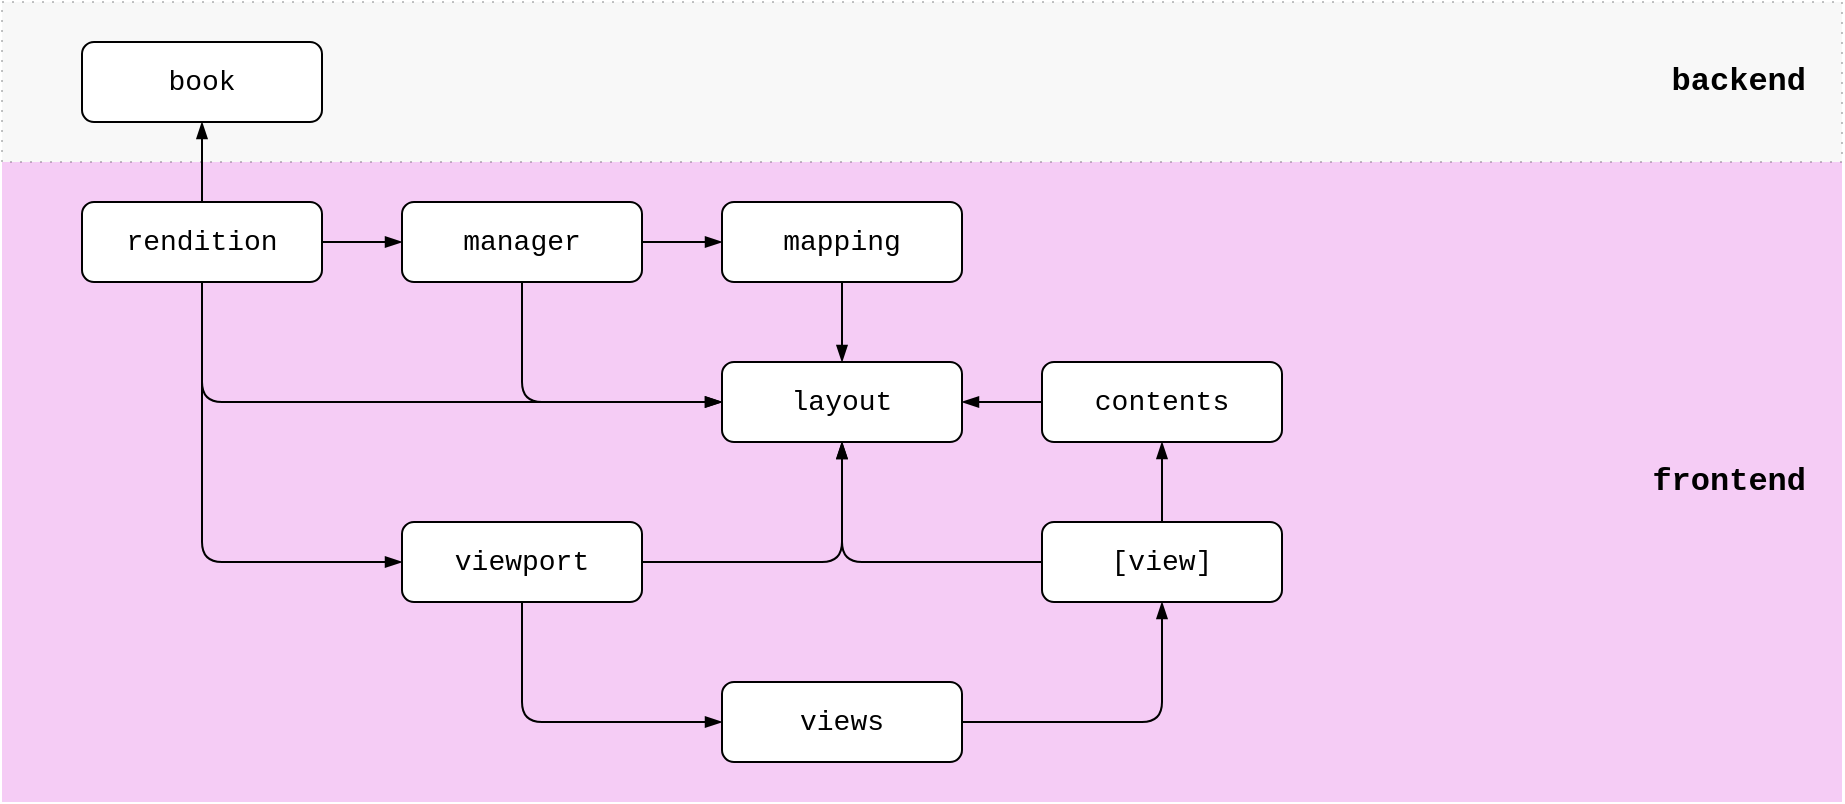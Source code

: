 <mxfile>
    <diagram id="NaQvc3_Vk8Xr-uYyhnr4" name="Page-1">
        <mxGraphModel dx="1372" dy="705" grid="1" gridSize="10" guides="1" tooltips="1" connect="1" arrows="1" fold="1" page="1" pageScale="1" pageWidth="1000" pageHeight="700" math="0" shadow="0">
            <root>
                <mxCell id="0"/>
                <mxCell id="1" parent="0"/>
                <mxCell id="27" value="backend" style="rounded=0;whiteSpace=wrap;html=1;fontFamily=Liberation Mono;fontSize=16;align=right;spacingRight=16;strokeColor=#36393d;fontStyle=1;dashed=1;dashPattern=1 4;fillColor=#E6E6E6;opacity=30;" parent="1" vertex="1">
                    <mxGeometry y="20" width="920" height="80" as="geometry"/>
                </mxCell>
                <mxCell id="26" value="frontend" style="rounded=0;whiteSpace=wrap;html=1;fontFamily=Liberation Mono;fontSize=16;strokeColor=none;align=right;spacingRight=16;fontStyle=1;dashed=1;dashPattern=1 4;fillColor=#CC00CC;opacity=20;" parent="1" vertex="1">
                    <mxGeometry y="100" width="920" height="320" as="geometry"/>
                </mxCell>
                <mxCell id="2" value="layout" style="rounded=1;whiteSpace=wrap;html=1;fontFamily=Liberation Mono;fontStyle=0;fontSize=14;align=center;spacingLeft=0;spacing=0;" parent="1" vertex="1">
                    <mxGeometry x="360" y="200" width="120" height="40" as="geometry"/>
                </mxCell>
                <mxCell id="4" style="edgeStyle=orthogonalEdgeStyle;html=1;exitX=0.5;exitY=1;exitDx=0;exitDy=0;entryX=0.5;entryY=0;entryDx=0;entryDy=0;fontFamily=Liberation Mono;fontSize=18;endArrow=blockThin;endFill=1;" parent="1" source="3" target="2" edge="1">
                    <mxGeometry relative="1" as="geometry"/>
                </mxCell>
                <mxCell id="3" value="mapping" style="rounded=1;whiteSpace=wrap;html=1;fontFamily=Liberation Mono;fontStyle=0;fontSize=14;align=center;spacingLeft=0;spacing=0;" parent="1" vertex="1">
                    <mxGeometry x="360" y="120" width="120" height="40" as="geometry"/>
                </mxCell>
                <mxCell id="6" style="edgeStyle=orthogonalEdgeStyle;html=1;exitX=1;exitY=0.5;exitDx=0;exitDy=0;entryX=0;entryY=0.5;entryDx=0;entryDy=0;fontFamily=Liberation Mono;fontSize=18;endArrow=blockThin;endFill=1;" parent="1" source="5" target="3" edge="1">
                    <mxGeometry relative="1" as="geometry"/>
                </mxCell>
                <mxCell id="12" style="edgeStyle=orthogonalEdgeStyle;html=1;exitX=0.5;exitY=1;exitDx=0;exitDy=0;entryX=0;entryY=0.5;entryDx=0;entryDy=0;fontFamily=Liberation Mono;fontSize=18;endArrow=blockThin;endFill=1;" parent="1" source="5" target="2" edge="1">
                    <mxGeometry relative="1" as="geometry"/>
                </mxCell>
                <mxCell id="5" value="manager" style="rounded=1;whiteSpace=wrap;html=1;fontFamily=Liberation Mono;fontStyle=0;fontSize=14;align=center;spacing=0;spacingLeft=0;" parent="1" vertex="1">
                    <mxGeometry x="200" y="120" width="120" height="40" as="geometry"/>
                </mxCell>
                <mxCell id="9" style="edgeStyle=orthogonalEdgeStyle;html=1;fontFamily=Liberation Mono;fontSize=18;endArrow=blockThin;endFill=1;" parent="1" source="64" target="2" edge="1">
                    <mxGeometry relative="1" as="geometry"/>
                </mxCell>
                <mxCell id="38" style="edgeStyle=orthogonalEdgeStyle;html=1;entryX=0;entryY=0.5;entryDx=0;entryDy=0;fontFamily=Liberation Mono;fontSize=18;endArrow=blockThin;endFill=1;exitX=0.5;exitY=1;exitDx=0;exitDy=0;" parent="1" source="64" target="63" edge="1">
                    <mxGeometry relative="1" as="geometry">
                        <mxPoint x="360" y="380" as="targetPoint"/>
                    </mxGeometry>
                </mxCell>
                <mxCell id="52" style="edgeStyle=orthogonalEdgeStyle;html=1;exitX=0.5;exitY=0;exitDx=0;exitDy=0;entryX=0.5;entryY=1;entryDx=0;entryDy=0;endArrow=blockThin;endFill=1;startArrow=none;startFill=0;" parent="1" source="10" target="28" edge="1">
                    <mxGeometry relative="1" as="geometry"/>
                </mxCell>
                <mxCell id="56" style="edgeStyle=orthogonalEdgeStyle;html=1;exitX=0.5;exitY=1;exitDx=0;exitDy=0;entryX=0;entryY=0.5;entryDx=0;entryDy=0;endArrow=blockThin;endFill=1;" parent="1" source="10" target="64" edge="1">
                    <mxGeometry relative="1" as="geometry"/>
                </mxCell>
                <mxCell id="57" style="edgeStyle=orthogonalEdgeStyle;html=1;exitX=1;exitY=0.5;exitDx=0;exitDy=0;entryX=0;entryY=0.5;entryDx=0;entryDy=0;endArrow=blockThin;endFill=1;" parent="1" source="10" target="5" edge="1">
                    <mxGeometry relative="1" as="geometry">
                        <Array as="points">
                            <mxPoint x="180" y="140"/>
                            <mxPoint x="180" y="140"/>
                        </Array>
                    </mxGeometry>
                </mxCell>
                <mxCell id="58" style="edgeStyle=orthogonalEdgeStyle;html=1;exitX=0.5;exitY=1;exitDx=0;exitDy=0;entryX=0;entryY=0.5;entryDx=0;entryDy=0;endArrow=blockThin;endFill=1;" parent="1" source="10" target="2" edge="1">
                    <mxGeometry relative="1" as="geometry"/>
                </mxCell>
                <mxCell id="10" value="rendition" style="rounded=1;whiteSpace=wrap;html=1;fontFamily=Liberation Mono;fontStyle=0;fontSize=14;align=center;spacing=0;spacingLeft=0;" parent="1" vertex="1">
                    <mxGeometry x="40" y="120" width="120" height="40" as="geometry"/>
                </mxCell>
                <mxCell id="19" style="edgeStyle=orthogonalEdgeStyle;html=1;fontFamily=Liberation Mono;fontSize=18;endArrow=blockThin;endFill=1;entryX=0.5;entryY=1;entryDx=0;entryDy=0;" parent="1" source="63" target="16" edge="1">
                    <mxGeometry relative="1" as="geometry"/>
                </mxCell>
                <mxCell id="18" style="edgeStyle=orthogonalEdgeStyle;html=1;exitX=0.5;exitY=0;exitDx=0;exitDy=0;fontFamily=Liberation Mono;fontSize=18;endArrow=blockThin;endFill=1;" parent="1" source="16" target="17" edge="1">
                    <mxGeometry relative="1" as="geometry"/>
                </mxCell>
                <mxCell id="61" style="edgeStyle=orthogonalEdgeStyle;shape=connector;rounded=1;html=1;exitX=0;exitY=0.5;exitDx=0;exitDy=0;entryX=0.5;entryY=1;entryDx=0;entryDy=0;labelBackgroundColor=default;strokeColor=default;fontFamily=Liberation Mono;fontSize=18;fontColor=default;endArrow=blockThin;endFill=1;" parent="1" source="16" target="2" edge="1">
                    <mxGeometry relative="1" as="geometry"/>
                </mxCell>
                <mxCell id="16" value="[view]" style="rounded=1;whiteSpace=wrap;html=1;fontFamily=Liberation Mono;fontStyle=0;fontSize=14;align=center;spacingLeft=0;spacing=0;" parent="1" vertex="1">
                    <mxGeometry x="520" y="280" width="120" height="40" as="geometry"/>
                </mxCell>
                <mxCell id="22" style="edgeStyle=orthogonalEdgeStyle;html=1;exitX=0;exitY=0.5;exitDx=0;exitDy=0;entryX=1;entryY=0.5;entryDx=0;entryDy=0;fontFamily=Liberation Mono;fontSize=18;endArrow=blockThin;endFill=1;" parent="1" source="17" target="2" edge="1">
                    <mxGeometry relative="1" as="geometry"/>
                </mxCell>
                <mxCell id="17" value="contents" style="rounded=1;whiteSpace=wrap;html=1;fontFamily=Liberation Mono;fontStyle=0;fontSize=14;align=center;spacing=0;spacingLeft=0;" parent="1" vertex="1">
                    <mxGeometry x="520" y="200" width="120" height="40" as="geometry"/>
                </mxCell>
                <mxCell id="28" value="book" style="rounded=1;whiteSpace=wrap;html=1;fontFamily=Liberation Mono;fontStyle=0;fontSize=14;align=center;spacing=0;spacingLeft=0;" parent="1" vertex="1">
                    <mxGeometry x="40" y="40" width="120" height="40" as="geometry"/>
                </mxCell>
                <mxCell id="63" value="views" style="rounded=1;whiteSpace=wrap;html=1;fontFamily=Liberation Mono;fontSize=14;fontColor=default;fontStyle=0;spacing=0;spacingLeft=0;" parent="1" vertex="1">
                    <mxGeometry x="360" y="360" width="120" height="40" as="geometry"/>
                </mxCell>
                <mxCell id="64" value="viewport" style="rounded=1;whiteSpace=wrap;html=1;fontFamily=Liberation Mono;fontSize=14;fontColor=default;fontStyle=0;spacing=0;spacingLeft=0;" parent="1" vertex="1">
                    <mxGeometry x="200" y="280" width="120" height="40" as="geometry"/>
                </mxCell>
            </root>
        </mxGraphModel>
    </diagram>
</mxfile>